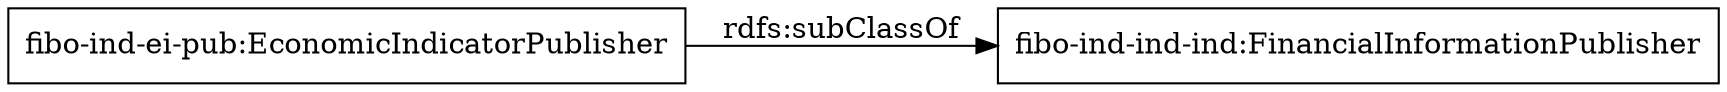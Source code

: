 digraph ar2dtool_diagram { 
rankdir=LR;
size="1000"
node [shape = rectangle, color="black"]; "fibo-ind-ei-pub:EconomicIndicatorPublisher" ; /*classes style*/
	"fibo-ind-ei-pub:EconomicIndicatorPublisher" -> "fibo-ind-ind-ind:FinancialInformationPublisher" [ label = "rdfs:subClassOf" ];

}
